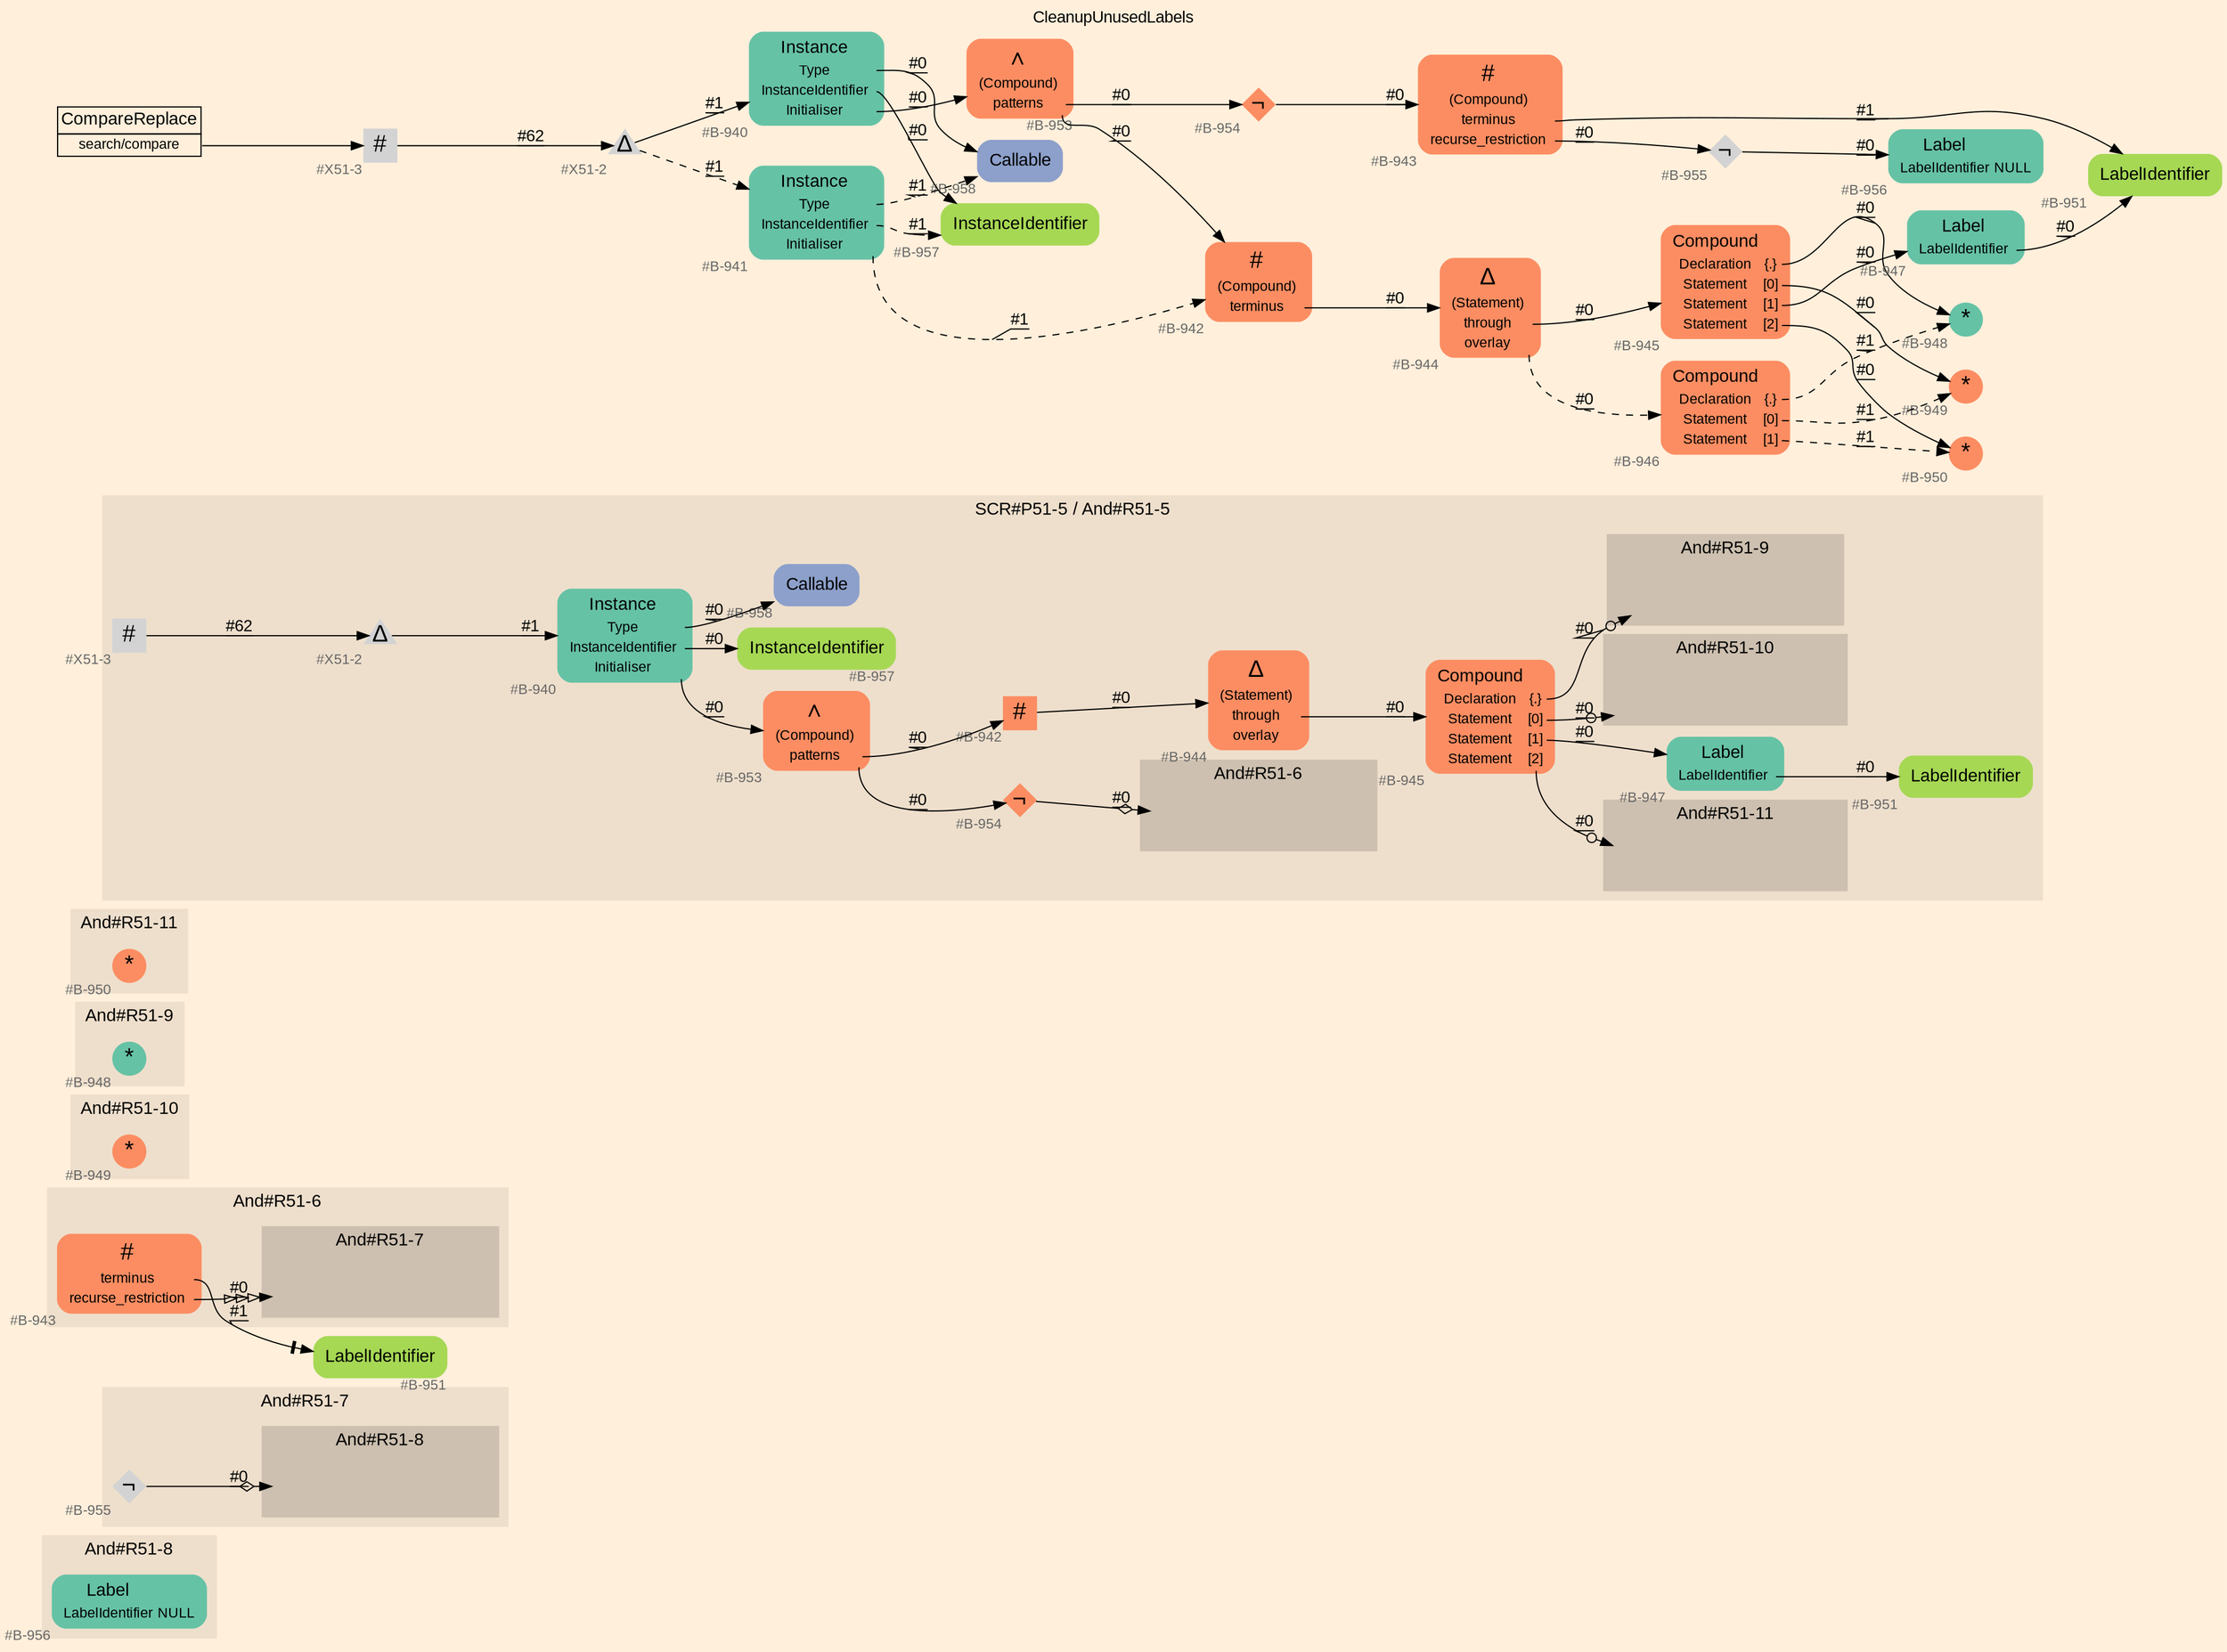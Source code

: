 digraph "CleanupUnusedLabels" {
label = "CleanupUnusedLabels"
labelloc = t
graph [
    rankdir = "LR"
    ranksep = 0.3
    bgcolor = antiquewhite1
    color = black
    fontcolor = black
    fontname = "Arial"
];
node [
    fontname = "Arial"
];
edge [
    fontname = "Arial"
];

// -------------------- figure And#R51-8 --------------------
// -------- region And#R51-8 ----------
subgraph "clusterAnd#R51-8" {
    label = "And#R51-8"
    style = "filled"
    color = antiquewhite2
    fontsize = "15"
    // -------- block And#R51-8/#B-956 ----------
    "And#R51-8/#B-956" [
        fillcolor = "/set28/1"
        xlabel = "#B-956"
        fontsize = "12"
        fontcolor = grey40
        shape = "plaintext"
        label = <<TABLE BORDER="0" CELLBORDER="0" CELLSPACING="0">
         <TR><TD><FONT COLOR="black" POINT-SIZE="15">Label</FONT></TD></TR>
         <TR><TD><FONT COLOR="black" POINT-SIZE="12">LabelIdentifier</FONT></TD><TD PORT="port0"><FONT COLOR="black" POINT-SIZE="12">NULL</FONT></TD></TR>
        </TABLE>>
        style = "rounded,filled"
    ];
    
}


// -------------------- figure And#R51-7 --------------------
// -------- region And#R51-7 ----------
subgraph "clusterAnd#R51-7" {
    label = "And#R51-7"
    style = "filled"
    color = antiquewhite2
    fontsize = "15"
    // -------- block And#R51-7/#B-955 ----------
    "And#R51-7/#B-955" [
        xlabel = "#B-955"
        fontsize = "12"
        fontcolor = grey40
        shape = "diamond"
        label = <<FONT COLOR="black" POINT-SIZE="20">¬</FONT>>
        style = "filled"
        penwidth = 0.0
        fixedsize = true
        width = 0.4
        height = 0.4
    ];
    
    // -------- region And#R51-7/And#R51-8 ----------
    subgraph "clusterAnd#R51-7/And#R51-8" {
        label = "And#R51-8"
        style = "filled"
        color = antiquewhite3
        fontsize = "15"
        // -------- block And#R51-7/And#R51-8/#B-956 ----------
        "And#R51-7/And#R51-8/#B-956" [
            fillcolor = "/set28/1"
            xlabel = "#B-956"
            fontsize = "12"
            fontcolor = grey40
            shape = "none"
            style = "invisible"
        ];
        
    }
    
}

"And#R51-7/#B-955" -> "And#R51-7/And#R51-8/#B-956" [
    arrowhead="normalnoneodiamond"
    label = "#0"
    decorate = true
    color = black
    fontcolor = black
];


// -------------------- figure And#R51-6 --------------------
// -------- region And#R51-6 ----------
subgraph "clusterAnd#R51-6" {
    label = "And#R51-6"
    style = "filled"
    color = antiquewhite2
    fontsize = "15"
    // -------- block And#R51-6/#B-943 ----------
    "And#R51-6/#B-943" [
        fillcolor = "/set28/2"
        xlabel = "#B-943"
        fontsize = "12"
        fontcolor = grey40
        shape = "plaintext"
        label = <<TABLE BORDER="0" CELLBORDER="0" CELLSPACING="0">
         <TR><TD><FONT COLOR="black" POINT-SIZE="20">#</FONT></TD></TR>
         <TR><TD><FONT COLOR="black" POINT-SIZE="12">terminus</FONT></TD><TD PORT="port0"></TD></TR>
         <TR><TD><FONT COLOR="black" POINT-SIZE="12">recurse_restriction</FONT></TD><TD PORT="port1"></TD></TR>
        </TABLE>>
        style = "rounded,filled"
    ];
    
    // -------- region And#R51-6/And#R51-7 ----------
    subgraph "clusterAnd#R51-6/And#R51-7" {
        label = "And#R51-7"
        style = "filled"
        color = antiquewhite3
        fontsize = "15"
        // -------- block And#R51-6/And#R51-7/#B-955 ----------
        "And#R51-6/And#R51-7/#B-955" [
            xlabel = "#B-955"
            fontsize = "12"
            fontcolor = grey40
            shape = "none"
            style = "invisible"
        ];
        
    }
    
}

// -------- block And#R51-6/#B-951 ----------
"And#R51-6/#B-951" [
    fillcolor = "/set28/5"
    xlabel = "#B-951"
    fontsize = "12"
    fontcolor = grey40
    shape = "plaintext"
    label = <<TABLE BORDER="0" CELLBORDER="0" CELLSPACING="0">
     <TR><TD><FONT COLOR="black" POINT-SIZE="15">LabelIdentifier</FONT></TD></TR>
    </TABLE>>
    style = "rounded,filled"
];

"And#R51-6/#B-943":port0 -> "And#R51-6/#B-951" [
    arrowhead="normalnonetee"
    label = "#1"
    decorate = true
    color = black
    fontcolor = black
];

"And#R51-6/#B-943":port1 -> "And#R51-6/And#R51-7/#B-955" [
    arrowhead="normalonormalonormalonormal"
    label = "#0"
    decorate = true
    color = black
    fontcolor = black
];


// -------------------- figure And#R51-10 --------------------
// -------- region And#R51-10 ----------
subgraph "clusterAnd#R51-10" {
    label = "And#R51-10"
    style = "filled"
    color = antiquewhite2
    fontsize = "15"
    // -------- block And#R51-10/#B-949 ----------
    "And#R51-10/#B-949" [
        fillcolor = "/set28/2"
        xlabel = "#B-949"
        fontsize = "12"
        fontcolor = grey40
        shape = "circle"
        label = <<FONT COLOR="black" POINT-SIZE="20">*</FONT>>
        style = "filled"
        penwidth = 0.0
        fixedsize = true
        width = 0.4
        height = 0.4
    ];
    
}


// -------------------- figure And#R51-9 --------------------
// -------- region And#R51-9 ----------
subgraph "clusterAnd#R51-9" {
    label = "And#R51-9"
    style = "filled"
    color = antiquewhite2
    fontsize = "15"
    // -------- block And#R51-9/#B-948 ----------
    "And#R51-9/#B-948" [
        fillcolor = "/set28/1"
        xlabel = "#B-948"
        fontsize = "12"
        fontcolor = grey40
        shape = "circle"
        label = <<FONT COLOR="black" POINT-SIZE="20">*</FONT>>
        style = "filled"
        penwidth = 0.0
        fixedsize = true
        width = 0.4
        height = 0.4
    ];
    
}


// -------------------- figure And#R51-11 --------------------
// -------- region And#R51-11 ----------
subgraph "clusterAnd#R51-11" {
    label = "And#R51-11"
    style = "filled"
    color = antiquewhite2
    fontsize = "15"
    // -------- block And#R51-11/#B-950 ----------
    "And#R51-11/#B-950" [
        fillcolor = "/set28/2"
        xlabel = "#B-950"
        fontsize = "12"
        fontcolor = grey40
        shape = "circle"
        label = <<FONT COLOR="black" POINT-SIZE="20">*</FONT>>
        style = "filled"
        penwidth = 0.0
        fixedsize = true
        width = 0.4
        height = 0.4
    ];
    
}


// -------------------- figure And#R51-5 --------------------
// -------- region And#R51-5 ----------
subgraph "clusterAnd#R51-5" {
    label = "SCR#P51-5 / And#R51-5"
    style = "filled"
    color = antiquewhite2
    fontsize = "15"
    // -------- block And#R51-5/#B-947 ----------
    "And#R51-5/#B-947" [
        fillcolor = "/set28/1"
        xlabel = "#B-947"
        fontsize = "12"
        fontcolor = grey40
        shape = "plaintext"
        label = <<TABLE BORDER="0" CELLBORDER="0" CELLSPACING="0">
         <TR><TD><FONT COLOR="black" POINT-SIZE="15">Label</FONT></TD></TR>
         <TR><TD><FONT COLOR="black" POINT-SIZE="12">LabelIdentifier</FONT></TD><TD PORT="port0"></TD></TR>
        </TABLE>>
        style = "rounded,filled"
    ];
    
    // -------- block And#R51-5/#B-954 ----------
    "And#R51-5/#B-954" [
        fillcolor = "/set28/2"
        xlabel = "#B-954"
        fontsize = "12"
        fontcolor = grey40
        shape = "diamond"
        label = <<FONT COLOR="black" POINT-SIZE="20">¬</FONT>>
        style = "filled"
        penwidth = 0.0
        fixedsize = true
        width = 0.4
        height = 0.4
    ];
    
    // -------- block And#R51-5/#X51-3 ----------
    "And#R51-5/#X51-3" [
        xlabel = "#X51-3"
        fontsize = "12"
        fontcolor = grey40
        shape = "square"
        label = <<FONT COLOR="black" POINT-SIZE="20">#</FONT>>
        style = "filled"
        penwidth = 0.0
        fixedsize = true
        width = 0.4
        height = 0.4
    ];
    
    // -------- block And#R51-5/#X51-2 ----------
    "And#R51-5/#X51-2" [
        xlabel = "#X51-2"
        fontsize = "12"
        fontcolor = grey40
        shape = "triangle"
        label = <<FONT COLOR="black" POINT-SIZE="20">Δ</FONT>>
        style = "filled"
        penwidth = 0.0
        fixedsize = true
        width = 0.4
        height = 0.4
    ];
    
    // -------- block And#R51-5/#B-958 ----------
    "And#R51-5/#B-958" [
        fillcolor = "/set28/3"
        xlabel = "#B-958"
        fontsize = "12"
        fontcolor = grey40
        shape = "plaintext"
        label = <<TABLE BORDER="0" CELLBORDER="0" CELLSPACING="0">
         <TR><TD><FONT COLOR="black" POINT-SIZE="15">Callable</FONT></TD></TR>
        </TABLE>>
        style = "rounded,filled"
    ];
    
    // -------- block And#R51-5/#B-945 ----------
    "And#R51-5/#B-945" [
        fillcolor = "/set28/2"
        xlabel = "#B-945"
        fontsize = "12"
        fontcolor = grey40
        shape = "plaintext"
        label = <<TABLE BORDER="0" CELLBORDER="0" CELLSPACING="0">
         <TR><TD><FONT COLOR="black" POINT-SIZE="15">Compound</FONT></TD></TR>
         <TR><TD><FONT COLOR="black" POINT-SIZE="12">Declaration</FONT></TD><TD PORT="port0"><FONT COLOR="black" POINT-SIZE="12">{.}</FONT></TD></TR>
         <TR><TD><FONT COLOR="black" POINT-SIZE="12">Statement</FONT></TD><TD PORT="port1"><FONT COLOR="black" POINT-SIZE="12">[0]</FONT></TD></TR>
         <TR><TD><FONT COLOR="black" POINT-SIZE="12">Statement</FONT></TD><TD PORT="port2"><FONT COLOR="black" POINT-SIZE="12">[1]</FONT></TD></TR>
         <TR><TD><FONT COLOR="black" POINT-SIZE="12">Statement</FONT></TD><TD PORT="port3"><FONT COLOR="black" POINT-SIZE="12">[2]</FONT></TD></TR>
        </TABLE>>
        style = "rounded,filled"
    ];
    
    // -------- block And#R51-5/#B-957 ----------
    "And#R51-5/#B-957" [
        fillcolor = "/set28/5"
        xlabel = "#B-957"
        fontsize = "12"
        fontcolor = grey40
        shape = "plaintext"
        label = <<TABLE BORDER="0" CELLBORDER="0" CELLSPACING="0">
         <TR><TD><FONT COLOR="black" POINT-SIZE="15">InstanceIdentifier</FONT></TD></TR>
        </TABLE>>
        style = "rounded,filled"
    ];
    
    // -------- block And#R51-5/#B-951 ----------
    "And#R51-5/#B-951" [
        fillcolor = "/set28/5"
        xlabel = "#B-951"
        fontsize = "12"
        fontcolor = grey40
        shape = "plaintext"
        label = <<TABLE BORDER="0" CELLBORDER="0" CELLSPACING="0">
         <TR><TD><FONT COLOR="black" POINT-SIZE="15">LabelIdentifier</FONT></TD></TR>
        </TABLE>>
        style = "rounded,filled"
    ];
    
    // -------- block And#R51-5/#B-940 ----------
    "And#R51-5/#B-940" [
        fillcolor = "/set28/1"
        xlabel = "#B-940"
        fontsize = "12"
        fontcolor = grey40
        shape = "plaintext"
        label = <<TABLE BORDER="0" CELLBORDER="0" CELLSPACING="0">
         <TR><TD><FONT COLOR="black" POINT-SIZE="15">Instance</FONT></TD></TR>
         <TR><TD><FONT COLOR="black" POINT-SIZE="12">Type</FONT></TD><TD PORT="port0"></TD></TR>
         <TR><TD><FONT COLOR="black" POINT-SIZE="12">InstanceIdentifier</FONT></TD><TD PORT="port1"></TD></TR>
         <TR><TD><FONT COLOR="black" POINT-SIZE="12">Initialiser</FONT></TD><TD PORT="port2"></TD></TR>
        </TABLE>>
        style = "rounded,filled"
    ];
    
    // -------- block And#R51-5/#B-953 ----------
    "And#R51-5/#B-953" [
        fillcolor = "/set28/2"
        xlabel = "#B-953"
        fontsize = "12"
        fontcolor = grey40
        shape = "plaintext"
        label = <<TABLE BORDER="0" CELLBORDER="0" CELLSPACING="0">
         <TR><TD><FONT COLOR="black" POINT-SIZE="20">∧</FONT></TD></TR>
         <TR><TD><FONT COLOR="black" POINT-SIZE="12">(Compound)</FONT></TD><TD PORT="port0"></TD></TR>
         <TR><TD><FONT COLOR="black" POINT-SIZE="12">patterns</FONT></TD><TD PORT="port1"></TD></TR>
        </TABLE>>
        style = "rounded,filled"
    ];
    
    // -------- block And#R51-5/#B-944 ----------
    "And#R51-5/#B-944" [
        fillcolor = "/set28/2"
        xlabel = "#B-944"
        fontsize = "12"
        fontcolor = grey40
        shape = "plaintext"
        label = <<TABLE BORDER="0" CELLBORDER="0" CELLSPACING="0">
         <TR><TD><FONT COLOR="black" POINT-SIZE="20">Δ</FONT></TD></TR>
         <TR><TD><FONT COLOR="black" POINT-SIZE="12">(Statement)</FONT></TD><TD PORT="port0"></TD></TR>
         <TR><TD><FONT COLOR="black" POINT-SIZE="12">through</FONT></TD><TD PORT="port1"></TD></TR>
         <TR><TD><FONT COLOR="black" POINT-SIZE="12">overlay</FONT></TD><TD PORT="port2"></TD></TR>
        </TABLE>>
        style = "rounded,filled"
    ];
    
    // -------- block And#R51-5/#B-942 ----------
    "And#R51-5/#B-942" [
        fillcolor = "/set28/2"
        xlabel = "#B-942"
        fontsize = "12"
        fontcolor = grey40
        shape = "square"
        label = <<FONT COLOR="black" POINT-SIZE="20">#</FONT>>
        style = "filled"
        penwidth = 0.0
        fixedsize = true
        width = 0.4
        height = 0.4
    ];
    
    // -------- region And#R51-5/And#R51-6 ----------
    subgraph "clusterAnd#R51-5/And#R51-6" {
        label = "And#R51-6"
        style = "filled"
        color = antiquewhite3
        fontsize = "15"
        // -------- block And#R51-5/And#R51-6/#B-943 ----------
        "And#R51-5/And#R51-6/#B-943" [
            fillcolor = "/set28/2"
            xlabel = "#B-943"
            fontsize = "12"
            fontcolor = grey40
            shape = "none"
            style = "invisible"
        ];
        
    }
    
    // -------- region And#R51-5/And#R51-9 ----------
    subgraph "clusterAnd#R51-5/And#R51-9" {
        label = "And#R51-9"
        style = "filled"
        color = antiquewhite3
        fontsize = "15"
        // -------- block And#R51-5/And#R51-9/#B-948 ----------
        "And#R51-5/And#R51-9/#B-948" [
            fillcolor = "/set28/1"
            xlabel = "#B-948"
            fontsize = "12"
            fontcolor = grey40
            shape = "none"
            style = "invisible"
        ];
        
    }
    
    // -------- region And#R51-5/And#R51-10 ----------
    subgraph "clusterAnd#R51-5/And#R51-10" {
        label = "And#R51-10"
        style = "filled"
        color = antiquewhite3
        fontsize = "15"
        // -------- block And#R51-5/And#R51-10/#B-949 ----------
        "And#R51-5/And#R51-10/#B-949" [
            fillcolor = "/set28/2"
            xlabel = "#B-949"
            fontsize = "12"
            fontcolor = grey40
            shape = "none"
            style = "invisible"
        ];
        
    }
    
    // -------- region And#R51-5/And#R51-11 ----------
    subgraph "clusterAnd#R51-5/And#R51-11" {
        label = "And#R51-11"
        style = "filled"
        color = antiquewhite3
        fontsize = "15"
        // -------- block And#R51-5/And#R51-11/#B-950 ----------
        "And#R51-5/And#R51-11/#B-950" [
            fillcolor = "/set28/2"
            xlabel = "#B-950"
            fontsize = "12"
            fontcolor = grey40
            shape = "none"
            style = "invisible"
        ];
        
    }
    
}

"And#R51-5/#B-947":port0 -> "And#R51-5/#B-951" [
    label = "#0"
    decorate = true
    color = black
    fontcolor = black
];

"And#R51-5/#B-954" -> "And#R51-5/And#R51-6/#B-943" [
    arrowhead="normalnoneodiamond"
    label = "#0"
    decorate = true
    color = black
    fontcolor = black
];

"And#R51-5/#X51-3" -> "And#R51-5/#X51-2" [
    label = "#62"
    decorate = true
    color = black
    fontcolor = black
];

"And#R51-5/#X51-2" -> "And#R51-5/#B-940" [
    label = "#1"
    decorate = true
    color = black
    fontcolor = black
];

"And#R51-5/#B-945":port0 -> "And#R51-5/And#R51-9/#B-948" [
    arrowhead="normalnoneodot"
    label = "#0"
    decorate = true
    color = black
    fontcolor = black
];

"And#R51-5/#B-945":port1 -> "And#R51-5/And#R51-10/#B-949" [
    arrowhead="normalnoneodot"
    label = "#0"
    decorate = true
    color = black
    fontcolor = black
];

"And#R51-5/#B-945":port2 -> "And#R51-5/#B-947" [
    label = "#0"
    decorate = true
    color = black
    fontcolor = black
];

"And#R51-5/#B-945":port3 -> "And#R51-5/And#R51-11/#B-950" [
    arrowhead="normalnoneodot"
    label = "#0"
    decorate = true
    color = black
    fontcolor = black
];

"And#R51-5/#B-940":port0 -> "And#R51-5/#B-958" [
    label = "#0"
    decorate = true
    color = black
    fontcolor = black
];

"And#R51-5/#B-940":port1 -> "And#R51-5/#B-957" [
    label = "#0"
    decorate = true
    color = black
    fontcolor = black
];

"And#R51-5/#B-940":port2 -> "And#R51-5/#B-953" [
    label = "#0"
    decorate = true
    color = black
    fontcolor = black
];

"And#R51-5/#B-953":port1 -> "And#R51-5/#B-942" [
    label = "#0"
    decorate = true
    color = black
    fontcolor = black
];

"And#R51-5/#B-953":port1 -> "And#R51-5/#B-954" [
    label = "#0"
    decorate = true
    color = black
    fontcolor = black
];

"And#R51-5/#B-944":port1 -> "And#R51-5/#B-945" [
    label = "#0"
    decorate = true
    color = black
    fontcolor = black
];

"And#R51-5/#B-942" -> "And#R51-5/#B-944" [
    label = "#0"
    decorate = true
    color = black
    fontcolor = black
];


// -------------------- transformation figure --------------------
// -------- block CR#X51-4 ----------
"CR#X51-4" [
    fillcolor = antiquewhite1
    fontsize = "12"
    fontcolor = grey40
    shape = "plaintext"
    label = <<TABLE BORDER="0" CELLBORDER="1" CELLSPACING="0">
     <TR><TD><FONT COLOR="black" POINT-SIZE="15">CompareReplace</FONT></TD></TR>
     <TR><TD PORT="port0"><FONT COLOR="black" POINT-SIZE="12">search/compare</FONT></TD></TR>
    </TABLE>>
    style = "filled"
    color = black
];

// -------- block #X51-3 ----------
"#X51-3" [
    xlabel = "#X51-3"
    fontsize = "12"
    fontcolor = grey40
    shape = "square"
    label = <<FONT COLOR="black" POINT-SIZE="20">#</FONT>>
    style = "filled"
    penwidth = 0.0
    fixedsize = true
    width = 0.4
    height = 0.4
];

// -------- block #X51-2 ----------
"#X51-2" [
    xlabel = "#X51-2"
    fontsize = "12"
    fontcolor = grey40
    shape = "triangle"
    label = <<FONT COLOR="black" POINT-SIZE="20">Δ</FONT>>
    style = "filled"
    penwidth = 0.0
    fixedsize = true
    width = 0.4
    height = 0.4
];

// -------- block #B-940 ----------
"#B-940" [
    fillcolor = "/set28/1"
    xlabel = "#B-940"
    fontsize = "12"
    fontcolor = grey40
    shape = "plaintext"
    label = <<TABLE BORDER="0" CELLBORDER="0" CELLSPACING="0">
     <TR><TD><FONT COLOR="black" POINT-SIZE="15">Instance</FONT></TD></TR>
     <TR><TD><FONT COLOR="black" POINT-SIZE="12">Type</FONT></TD><TD PORT="port0"></TD></TR>
     <TR><TD><FONT COLOR="black" POINT-SIZE="12">InstanceIdentifier</FONT></TD><TD PORT="port1"></TD></TR>
     <TR><TD><FONT COLOR="black" POINT-SIZE="12">Initialiser</FONT></TD><TD PORT="port2"></TD></TR>
    </TABLE>>
    style = "rounded,filled"
];

// -------- block #B-958 ----------
"#B-958" [
    fillcolor = "/set28/3"
    xlabel = "#B-958"
    fontsize = "12"
    fontcolor = grey40
    shape = "plaintext"
    label = <<TABLE BORDER="0" CELLBORDER="0" CELLSPACING="0">
     <TR><TD><FONT COLOR="black" POINT-SIZE="15">Callable</FONT></TD></TR>
    </TABLE>>
    style = "rounded,filled"
];

// -------- block #B-957 ----------
"#B-957" [
    fillcolor = "/set28/5"
    xlabel = "#B-957"
    fontsize = "12"
    fontcolor = grey40
    shape = "plaintext"
    label = <<TABLE BORDER="0" CELLBORDER="0" CELLSPACING="0">
     <TR><TD><FONT COLOR="black" POINT-SIZE="15">InstanceIdentifier</FONT></TD></TR>
    </TABLE>>
    style = "rounded,filled"
];

// -------- block #B-953 ----------
"#B-953" [
    fillcolor = "/set28/2"
    xlabel = "#B-953"
    fontsize = "12"
    fontcolor = grey40
    shape = "plaintext"
    label = <<TABLE BORDER="0" CELLBORDER="0" CELLSPACING="0">
     <TR><TD><FONT COLOR="black" POINT-SIZE="20">∧</FONT></TD></TR>
     <TR><TD><FONT COLOR="black" POINT-SIZE="12">(Compound)</FONT></TD><TD PORT="port0"></TD></TR>
     <TR><TD><FONT COLOR="black" POINT-SIZE="12">patterns</FONT></TD><TD PORT="port1"></TD></TR>
    </TABLE>>
    style = "rounded,filled"
];

// -------- block #B-942 ----------
"#B-942" [
    fillcolor = "/set28/2"
    xlabel = "#B-942"
    fontsize = "12"
    fontcolor = grey40
    shape = "plaintext"
    label = <<TABLE BORDER="0" CELLBORDER="0" CELLSPACING="0">
     <TR><TD><FONT COLOR="black" POINT-SIZE="20">#</FONT></TD></TR>
     <TR><TD><FONT COLOR="black" POINT-SIZE="12">(Compound)</FONT></TD><TD PORT="port0"></TD></TR>
     <TR><TD><FONT COLOR="black" POINT-SIZE="12">terminus</FONT></TD><TD PORT="port1"></TD></TR>
    </TABLE>>
    style = "rounded,filled"
];

// -------- block #B-944 ----------
"#B-944" [
    fillcolor = "/set28/2"
    xlabel = "#B-944"
    fontsize = "12"
    fontcolor = grey40
    shape = "plaintext"
    label = <<TABLE BORDER="0" CELLBORDER="0" CELLSPACING="0">
     <TR><TD><FONT COLOR="black" POINT-SIZE="20">Δ</FONT></TD></TR>
     <TR><TD><FONT COLOR="black" POINT-SIZE="12">(Statement)</FONT></TD><TD PORT="port0"></TD></TR>
     <TR><TD><FONT COLOR="black" POINT-SIZE="12">through</FONT></TD><TD PORT="port1"></TD></TR>
     <TR><TD><FONT COLOR="black" POINT-SIZE="12">overlay</FONT></TD><TD PORT="port2"></TD></TR>
    </TABLE>>
    style = "rounded,filled"
];

// -------- block #B-945 ----------
"#B-945" [
    fillcolor = "/set28/2"
    xlabel = "#B-945"
    fontsize = "12"
    fontcolor = grey40
    shape = "plaintext"
    label = <<TABLE BORDER="0" CELLBORDER="0" CELLSPACING="0">
     <TR><TD><FONT COLOR="black" POINT-SIZE="15">Compound</FONT></TD></TR>
     <TR><TD><FONT COLOR="black" POINT-SIZE="12">Declaration</FONT></TD><TD PORT="port0"><FONT COLOR="black" POINT-SIZE="12">{.}</FONT></TD></TR>
     <TR><TD><FONT COLOR="black" POINT-SIZE="12">Statement</FONT></TD><TD PORT="port1"><FONT COLOR="black" POINT-SIZE="12">[0]</FONT></TD></TR>
     <TR><TD><FONT COLOR="black" POINT-SIZE="12">Statement</FONT></TD><TD PORT="port2"><FONT COLOR="black" POINT-SIZE="12">[1]</FONT></TD></TR>
     <TR><TD><FONT COLOR="black" POINT-SIZE="12">Statement</FONT></TD><TD PORT="port3"><FONT COLOR="black" POINT-SIZE="12">[2]</FONT></TD></TR>
    </TABLE>>
    style = "rounded,filled"
];

// -------- block #B-948 ----------
"#B-948" [
    fillcolor = "/set28/1"
    xlabel = "#B-948"
    fontsize = "12"
    fontcolor = grey40
    shape = "circle"
    label = <<FONT COLOR="black" POINT-SIZE="20">*</FONT>>
    style = "filled"
    penwidth = 0.0
    fixedsize = true
    width = 0.4
    height = 0.4
];

// -------- block #B-949 ----------
"#B-949" [
    fillcolor = "/set28/2"
    xlabel = "#B-949"
    fontsize = "12"
    fontcolor = grey40
    shape = "circle"
    label = <<FONT COLOR="black" POINT-SIZE="20">*</FONT>>
    style = "filled"
    penwidth = 0.0
    fixedsize = true
    width = 0.4
    height = 0.4
];

// -------- block #B-947 ----------
"#B-947" [
    fillcolor = "/set28/1"
    xlabel = "#B-947"
    fontsize = "12"
    fontcolor = grey40
    shape = "plaintext"
    label = <<TABLE BORDER="0" CELLBORDER="0" CELLSPACING="0">
     <TR><TD><FONT COLOR="black" POINT-SIZE="15">Label</FONT></TD></TR>
     <TR><TD><FONT COLOR="black" POINT-SIZE="12">LabelIdentifier</FONT></TD><TD PORT="port0"></TD></TR>
    </TABLE>>
    style = "rounded,filled"
];

// -------- block #B-951 ----------
"#B-951" [
    fillcolor = "/set28/5"
    xlabel = "#B-951"
    fontsize = "12"
    fontcolor = grey40
    shape = "plaintext"
    label = <<TABLE BORDER="0" CELLBORDER="0" CELLSPACING="0">
     <TR><TD><FONT COLOR="black" POINT-SIZE="15">LabelIdentifier</FONT></TD></TR>
    </TABLE>>
    style = "rounded,filled"
];

// -------- block #B-950 ----------
"#B-950" [
    fillcolor = "/set28/2"
    xlabel = "#B-950"
    fontsize = "12"
    fontcolor = grey40
    shape = "circle"
    label = <<FONT COLOR="black" POINT-SIZE="20">*</FONT>>
    style = "filled"
    penwidth = 0.0
    fixedsize = true
    width = 0.4
    height = 0.4
];

// -------- block #B-946 ----------
"#B-946" [
    fillcolor = "/set28/2"
    xlabel = "#B-946"
    fontsize = "12"
    fontcolor = grey40
    shape = "plaintext"
    label = <<TABLE BORDER="0" CELLBORDER="0" CELLSPACING="0">
     <TR><TD><FONT COLOR="black" POINT-SIZE="15">Compound</FONT></TD></TR>
     <TR><TD><FONT COLOR="black" POINT-SIZE="12">Declaration</FONT></TD><TD PORT="port0"><FONT COLOR="black" POINT-SIZE="12">{.}</FONT></TD></TR>
     <TR><TD><FONT COLOR="black" POINT-SIZE="12">Statement</FONT></TD><TD PORT="port1"><FONT COLOR="black" POINT-SIZE="12">[0]</FONT></TD></TR>
     <TR><TD><FONT COLOR="black" POINT-SIZE="12">Statement</FONT></TD><TD PORT="port2"><FONT COLOR="black" POINT-SIZE="12">[1]</FONT></TD></TR>
    </TABLE>>
    style = "rounded,filled"
];

// -------- block #B-954 ----------
"#B-954" [
    fillcolor = "/set28/2"
    xlabel = "#B-954"
    fontsize = "12"
    fontcolor = grey40
    shape = "diamond"
    label = <<FONT COLOR="black" POINT-SIZE="20">¬</FONT>>
    style = "filled"
    penwidth = 0.0
    fixedsize = true
    width = 0.4
    height = 0.4
];

// -------- block #B-943 ----------
"#B-943" [
    fillcolor = "/set28/2"
    xlabel = "#B-943"
    fontsize = "12"
    fontcolor = grey40
    shape = "plaintext"
    label = <<TABLE BORDER="0" CELLBORDER="0" CELLSPACING="0">
     <TR><TD><FONT COLOR="black" POINT-SIZE="20">#</FONT></TD></TR>
     <TR><TD><FONT COLOR="black" POINT-SIZE="12">(Compound)</FONT></TD><TD PORT="port0"></TD></TR>
     <TR><TD><FONT COLOR="black" POINT-SIZE="12">terminus</FONT></TD><TD PORT="port1"></TD></TR>
     <TR><TD><FONT COLOR="black" POINT-SIZE="12">recurse_restriction</FONT></TD><TD PORT="port2"></TD></TR>
    </TABLE>>
    style = "rounded,filled"
];

// -------- block #B-955 ----------
"#B-955" [
    xlabel = "#B-955"
    fontsize = "12"
    fontcolor = grey40
    shape = "diamond"
    label = <<FONT COLOR="black" POINT-SIZE="20">¬</FONT>>
    style = "filled"
    penwidth = 0.0
    fixedsize = true
    width = 0.4
    height = 0.4
];

// -------- block #B-956 ----------
"#B-956" [
    fillcolor = "/set28/1"
    xlabel = "#B-956"
    fontsize = "12"
    fontcolor = grey40
    shape = "plaintext"
    label = <<TABLE BORDER="0" CELLBORDER="0" CELLSPACING="0">
     <TR><TD><FONT COLOR="black" POINT-SIZE="15">Label</FONT></TD></TR>
     <TR><TD><FONT COLOR="black" POINT-SIZE="12">LabelIdentifier</FONT></TD><TD PORT="port0"><FONT COLOR="black" POINT-SIZE="12">NULL</FONT></TD></TR>
    </TABLE>>
    style = "rounded,filled"
];

// -------- block #B-941 ----------
"#B-941" [
    fillcolor = "/set28/1"
    xlabel = "#B-941"
    fontsize = "12"
    fontcolor = grey40
    shape = "plaintext"
    label = <<TABLE BORDER="0" CELLBORDER="0" CELLSPACING="0">
     <TR><TD><FONT COLOR="black" POINT-SIZE="15">Instance</FONT></TD></TR>
     <TR><TD><FONT COLOR="black" POINT-SIZE="12">Type</FONT></TD><TD PORT="port0"></TD></TR>
     <TR><TD><FONT COLOR="black" POINT-SIZE="12">InstanceIdentifier</FONT></TD><TD PORT="port1"></TD></TR>
     <TR><TD><FONT COLOR="black" POINT-SIZE="12">Initialiser</FONT></TD><TD PORT="port2"></TD></TR>
    </TABLE>>
    style = "rounded,filled"
];

"CR#X51-4":port0 -> "#X51-3" [
    label = ""
    decorate = true
    color = black
    fontcolor = black
];

"#X51-3" -> "#X51-2" [
    label = "#62"
    decorate = true
    color = black
    fontcolor = black
];

"#X51-2" -> "#B-940" [
    label = "#1"
    decorate = true
    color = black
    fontcolor = black
];

"#X51-2" -> "#B-941" [
    style="dashed"
    label = "#1"
    decorate = true
    color = black
    fontcolor = black
];

"#B-940":port0 -> "#B-958" [
    label = "#0"
    decorate = true
    color = black
    fontcolor = black
];

"#B-940":port1 -> "#B-957" [
    label = "#0"
    decorate = true
    color = black
    fontcolor = black
];

"#B-940":port2 -> "#B-953" [
    label = "#0"
    decorate = true
    color = black
    fontcolor = black
];

"#B-953":port1 -> "#B-942" [
    label = "#0"
    decorate = true
    color = black
    fontcolor = black
];

"#B-953":port1 -> "#B-954" [
    label = "#0"
    decorate = true
    color = black
    fontcolor = black
];

"#B-942":port1 -> "#B-944" [
    label = "#0"
    decorate = true
    color = black
    fontcolor = black
];

"#B-944":port1 -> "#B-945" [
    label = "#0"
    decorate = true
    color = black
    fontcolor = black
];

"#B-944":port2 -> "#B-946" [
    style="dashed"
    label = "#0"
    decorate = true
    color = black
    fontcolor = black
];

"#B-945":port0 -> "#B-948" [
    label = "#0"
    decorate = true
    color = black
    fontcolor = black
];

"#B-945":port1 -> "#B-949" [
    label = "#0"
    decorate = true
    color = black
    fontcolor = black
];

"#B-945":port2 -> "#B-947" [
    label = "#0"
    decorate = true
    color = black
    fontcolor = black
];

"#B-945":port3 -> "#B-950" [
    label = "#0"
    decorate = true
    color = black
    fontcolor = black
];

"#B-947":port0 -> "#B-951" [
    label = "#0"
    decorate = true
    color = black
    fontcolor = black
];

"#B-946":port0 -> "#B-948" [
    style="dashed"
    label = "#1"
    decorate = true
    color = black
    fontcolor = black
];

"#B-946":port1 -> "#B-949" [
    style="dashed"
    label = "#1"
    decorate = true
    color = black
    fontcolor = black
];

"#B-946":port2 -> "#B-950" [
    style="dashed"
    label = "#1"
    decorate = true
    color = black
    fontcolor = black
];

"#B-954" -> "#B-943" [
    label = "#0"
    decorate = true
    color = black
    fontcolor = black
];

"#B-943":port1 -> "#B-951" [
    label = "#1"
    decorate = true
    color = black
    fontcolor = black
];

"#B-943":port2 -> "#B-955" [
    label = "#0"
    decorate = true
    color = black
    fontcolor = black
];

"#B-955" -> "#B-956" [
    label = "#0"
    decorate = true
    color = black
    fontcolor = black
];

"#B-941":port0 -> "#B-958" [
    style="dashed"
    label = "#1"
    decorate = true
    color = black
    fontcolor = black
];

"#B-941":port1 -> "#B-957" [
    style="dashed"
    label = "#1"
    decorate = true
    color = black
    fontcolor = black
];

"#B-941":port2 -> "#B-942" [
    style="dashed"
    label = "#1"
    decorate = true
    color = black
    fontcolor = black
];


}
